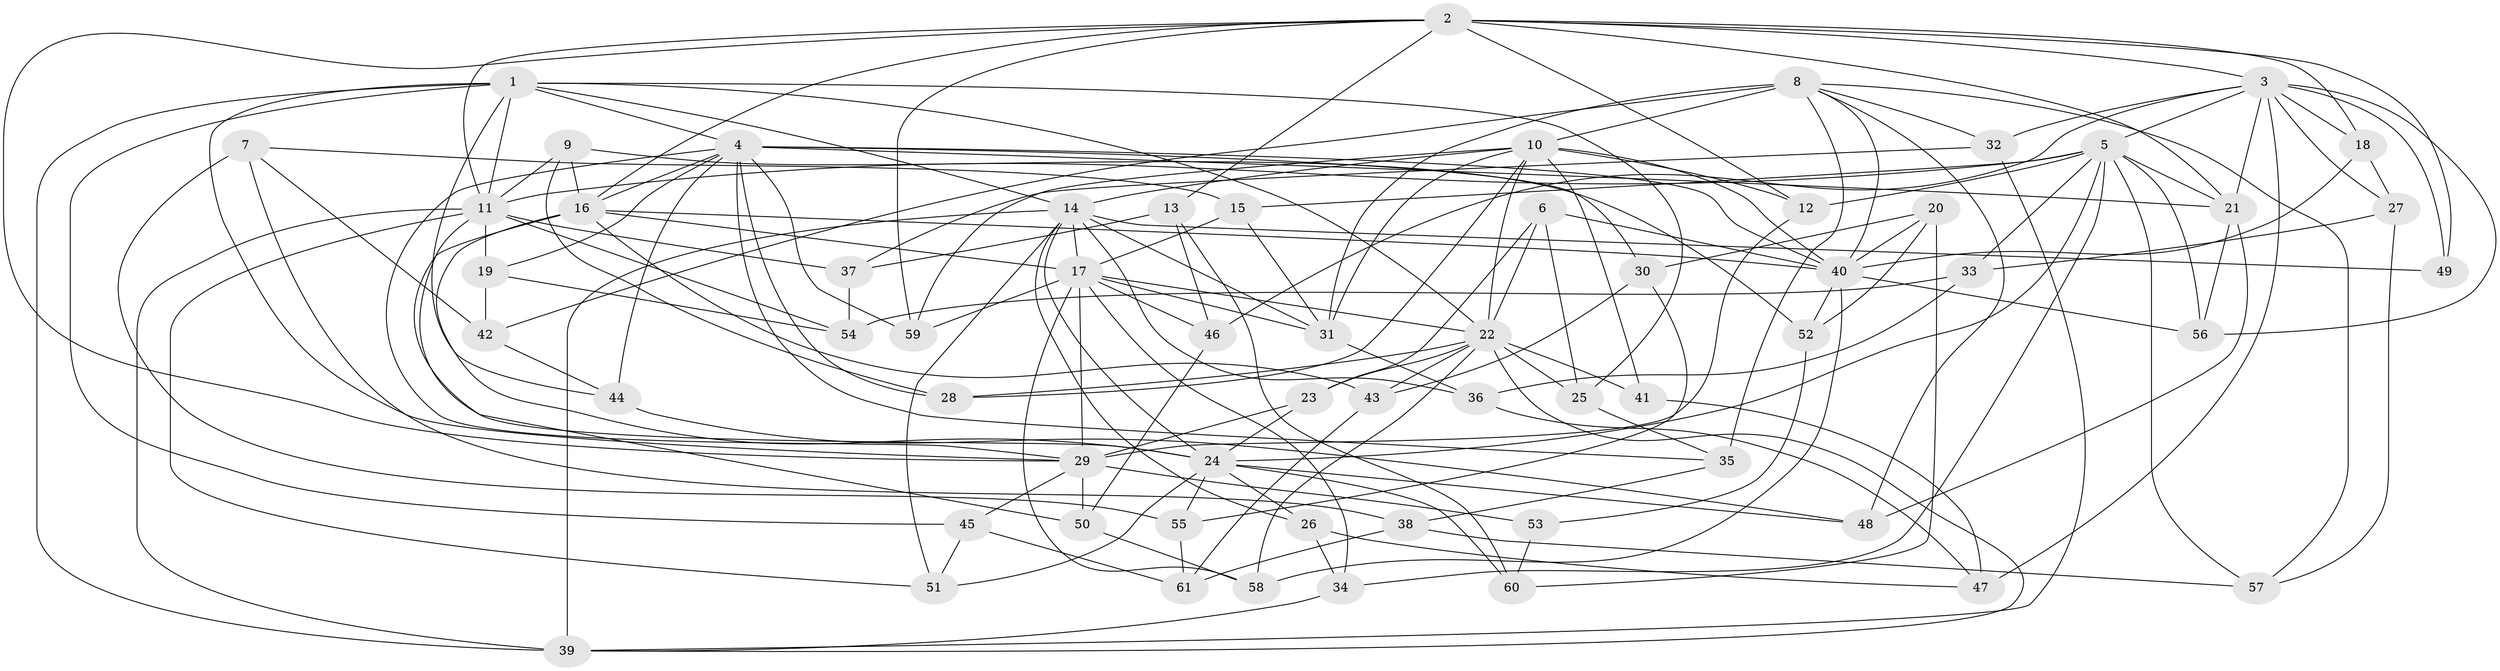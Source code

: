 // original degree distribution, {4: 1.0}
// Generated by graph-tools (version 1.1) at 2025/37/03/09/25 02:37:55]
// undirected, 61 vertices, 166 edges
graph export_dot {
graph [start="1"]
  node [color=gray90,style=filled];
  1;
  2;
  3;
  4;
  5;
  6;
  7;
  8;
  9;
  10;
  11;
  12;
  13;
  14;
  15;
  16;
  17;
  18;
  19;
  20;
  21;
  22;
  23;
  24;
  25;
  26;
  27;
  28;
  29;
  30;
  31;
  32;
  33;
  34;
  35;
  36;
  37;
  38;
  39;
  40;
  41;
  42;
  43;
  44;
  45;
  46;
  47;
  48;
  49;
  50;
  51;
  52;
  53;
  54;
  55;
  56;
  57;
  58;
  59;
  60;
  61;
  1 -- 4 [weight=1.0];
  1 -- 11 [weight=1.0];
  1 -- 14 [weight=1.0];
  1 -- 22 [weight=1.0];
  1 -- 25 [weight=1.0];
  1 -- 29 [weight=1.0];
  1 -- 39 [weight=2.0];
  1 -- 44 [weight=1.0];
  1 -- 45 [weight=1.0];
  2 -- 3 [weight=1.0];
  2 -- 11 [weight=1.0];
  2 -- 12 [weight=1.0];
  2 -- 13 [weight=1.0];
  2 -- 16 [weight=1.0];
  2 -- 18 [weight=1.0];
  2 -- 21 [weight=1.0];
  2 -- 29 [weight=1.0];
  2 -- 49 [weight=1.0];
  2 -- 59 [weight=1.0];
  3 -- 5 [weight=1.0];
  3 -- 18 [weight=1.0];
  3 -- 21 [weight=2.0];
  3 -- 27 [weight=1.0];
  3 -- 32 [weight=1.0];
  3 -- 46 [weight=1.0];
  3 -- 47 [weight=1.0];
  3 -- 49 [weight=2.0];
  3 -- 56 [weight=1.0];
  4 -- 16 [weight=1.0];
  4 -- 19 [weight=1.0];
  4 -- 21 [weight=2.0];
  4 -- 28 [weight=1.0];
  4 -- 29 [weight=1.0];
  4 -- 30 [weight=1.0];
  4 -- 35 [weight=1.0];
  4 -- 40 [weight=1.0];
  4 -- 44 [weight=1.0];
  4 -- 59 [weight=1.0];
  5 -- 11 [weight=1.0];
  5 -- 12 [weight=1.0];
  5 -- 15 [weight=1.0];
  5 -- 21 [weight=1.0];
  5 -- 24 [weight=1.0];
  5 -- 33 [weight=1.0];
  5 -- 34 [weight=1.0];
  5 -- 56 [weight=1.0];
  5 -- 57 [weight=1.0];
  6 -- 22 [weight=1.0];
  6 -- 23 [weight=1.0];
  6 -- 25 [weight=1.0];
  6 -- 40 [weight=1.0];
  7 -- 15 [weight=1.0];
  7 -- 38 [weight=1.0];
  7 -- 42 [weight=1.0];
  7 -- 55 [weight=1.0];
  8 -- 10 [weight=1.0];
  8 -- 31 [weight=3.0];
  8 -- 32 [weight=1.0];
  8 -- 35 [weight=1.0];
  8 -- 40 [weight=1.0];
  8 -- 42 [weight=1.0];
  8 -- 48 [weight=1.0];
  8 -- 57 [weight=1.0];
  9 -- 11 [weight=1.0];
  9 -- 16 [weight=1.0];
  9 -- 28 [weight=1.0];
  9 -- 52 [weight=1.0];
  10 -- 12 [weight=1.0];
  10 -- 14 [weight=2.0];
  10 -- 22 [weight=1.0];
  10 -- 28 [weight=1.0];
  10 -- 31 [weight=1.0];
  10 -- 40 [weight=3.0];
  10 -- 41 [weight=1.0];
  10 -- 59 [weight=1.0];
  11 -- 19 [weight=1.0];
  11 -- 24 [weight=1.0];
  11 -- 37 [weight=1.0];
  11 -- 39 [weight=1.0];
  11 -- 51 [weight=1.0];
  11 -- 54 [weight=1.0];
  12 -- 29 [weight=1.0];
  13 -- 37 [weight=1.0];
  13 -- 46 [weight=1.0];
  13 -- 60 [weight=1.0];
  14 -- 17 [weight=1.0];
  14 -- 24 [weight=1.0];
  14 -- 26 [weight=1.0];
  14 -- 31 [weight=1.0];
  14 -- 36 [weight=1.0];
  14 -- 39 [weight=2.0];
  14 -- 49 [weight=1.0];
  14 -- 51 [weight=1.0];
  15 -- 17 [weight=1.0];
  15 -- 31 [weight=1.0];
  16 -- 17 [weight=1.0];
  16 -- 24 [weight=1.0];
  16 -- 40 [weight=1.0];
  16 -- 43 [weight=1.0];
  16 -- 50 [weight=1.0];
  17 -- 22 [weight=1.0];
  17 -- 29 [weight=1.0];
  17 -- 31 [weight=1.0];
  17 -- 34 [weight=1.0];
  17 -- 46 [weight=1.0];
  17 -- 58 [weight=1.0];
  17 -- 59 [weight=1.0];
  18 -- 27 [weight=1.0];
  18 -- 40 [weight=1.0];
  19 -- 42 [weight=1.0];
  19 -- 54 [weight=1.0];
  20 -- 30 [weight=1.0];
  20 -- 40 [weight=1.0];
  20 -- 52 [weight=1.0];
  20 -- 60 [weight=1.0];
  21 -- 48 [weight=1.0];
  21 -- 56 [weight=1.0];
  22 -- 23 [weight=1.0];
  22 -- 25 [weight=1.0];
  22 -- 28 [weight=1.0];
  22 -- 39 [weight=1.0];
  22 -- 41 [weight=2.0];
  22 -- 43 [weight=1.0];
  22 -- 58 [weight=1.0];
  23 -- 24 [weight=1.0];
  23 -- 29 [weight=1.0];
  24 -- 26 [weight=1.0];
  24 -- 48 [weight=1.0];
  24 -- 51 [weight=1.0];
  24 -- 55 [weight=1.0];
  24 -- 60 [weight=1.0];
  25 -- 35 [weight=1.0];
  26 -- 34 [weight=1.0];
  26 -- 47 [weight=1.0];
  27 -- 33 [weight=1.0];
  27 -- 57 [weight=1.0];
  29 -- 45 [weight=1.0];
  29 -- 50 [weight=1.0];
  29 -- 53 [weight=2.0];
  30 -- 43 [weight=1.0];
  30 -- 55 [weight=1.0];
  31 -- 36 [weight=1.0];
  32 -- 37 [weight=1.0];
  32 -- 39 [weight=1.0];
  33 -- 36 [weight=1.0];
  33 -- 54 [weight=1.0];
  34 -- 39 [weight=1.0];
  35 -- 38 [weight=1.0];
  36 -- 47 [weight=1.0];
  37 -- 54 [weight=1.0];
  38 -- 57 [weight=1.0];
  38 -- 61 [weight=1.0];
  40 -- 52 [weight=1.0];
  40 -- 56 [weight=1.0];
  40 -- 58 [weight=1.0];
  41 -- 47 [weight=1.0];
  42 -- 44 [weight=1.0];
  43 -- 61 [weight=1.0];
  44 -- 48 [weight=1.0];
  45 -- 51 [weight=1.0];
  45 -- 61 [weight=1.0];
  46 -- 50 [weight=1.0];
  50 -- 58 [weight=1.0];
  52 -- 53 [weight=1.0];
  53 -- 60 [weight=1.0];
  55 -- 61 [weight=1.0];
}

